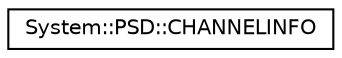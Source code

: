 digraph G
{
  edge [fontname="Helvetica",fontsize="10",labelfontname="Helvetica",labelfontsize="10"];
  node [fontname="Helvetica",fontsize="10",shape=record];
  rankdir="LR";
  Node1 [label="System::PSD::CHANNELINFO",height=0.2,width=0.4,color="black", fillcolor="white", style="filled",URL="$struct_system_1_1_p_s_d_1_1_c_h_a_n_n_e_l_i_n_f_o.html"];
}
